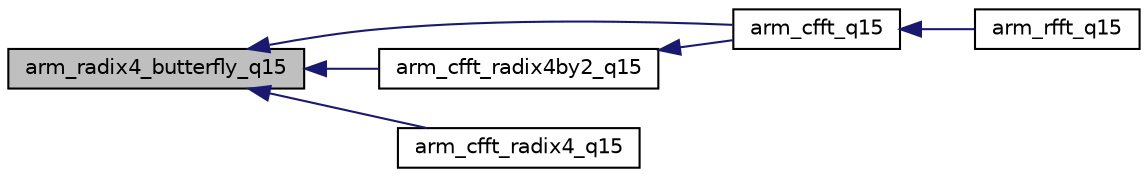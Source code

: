 digraph "arm_radix4_butterfly_q15"
{
  edge [fontname="Helvetica",fontsize="10",labelfontname="Helvetica",labelfontsize="10"];
  node [fontname="Helvetica",fontsize="10",shape=record];
  rankdir="LR";
  Node21 [label="arm_radix4_butterfly_q15",height=0.2,width=0.4,color="black", fillcolor="grey75", style="filled", fontcolor="black"];
  Node21 -> Node22 [dir="back",color="midnightblue",fontsize="10",style="solid",fontname="Helvetica"];
  Node22 [label="arm_cfft_q15",height=0.2,width=0.4,color="black", fillcolor="white", style="filled",URL="$group___complex_f_f_t.html#ga68cdacd2267a2967955e40e6b7ec1229",tooltip="Processing function for the Q15 complex FFT. "];
  Node22 -> Node23 [dir="back",color="midnightblue",fontsize="10",style="solid",fontname="Helvetica"];
  Node23 [label="arm_rfft_q15",height=0.2,width=0.4,color="black", fillcolor="white", style="filled",URL="$group___real_f_f_t.html#ga00e615f5db21736ad5b27fb6146f3fc5",tooltip="Processing function for the Q15 RFFT/RIFFT. "];
  Node21 -> Node24 [dir="back",color="midnightblue",fontsize="10",style="solid",fontname="Helvetica"];
  Node24 [label="arm_cfft_radix4by2_q15",height=0.2,width=0.4,color="black", fillcolor="white", style="filled",URL="$arm__cfft__q15_8c.html#af1d4a751153857c173511e0c77ab4fa9",tooltip="end of ComplexFFT group "];
  Node24 -> Node22 [dir="back",color="midnightblue",fontsize="10",style="solid",fontname="Helvetica"];
  Node21 -> Node25 [dir="back",color="midnightblue",fontsize="10",style="solid",fontname="Helvetica"];
  Node25 [label="arm_cfft_radix4_q15",height=0.2,width=0.4,color="black", fillcolor="white", style="filled",URL="$group___complex_f_f_t.html#ga8d66cdac41b8bf6cefdb895456eee84a",tooltip="Processing function for the Q15 CFFT/CIFFT. "];
}
